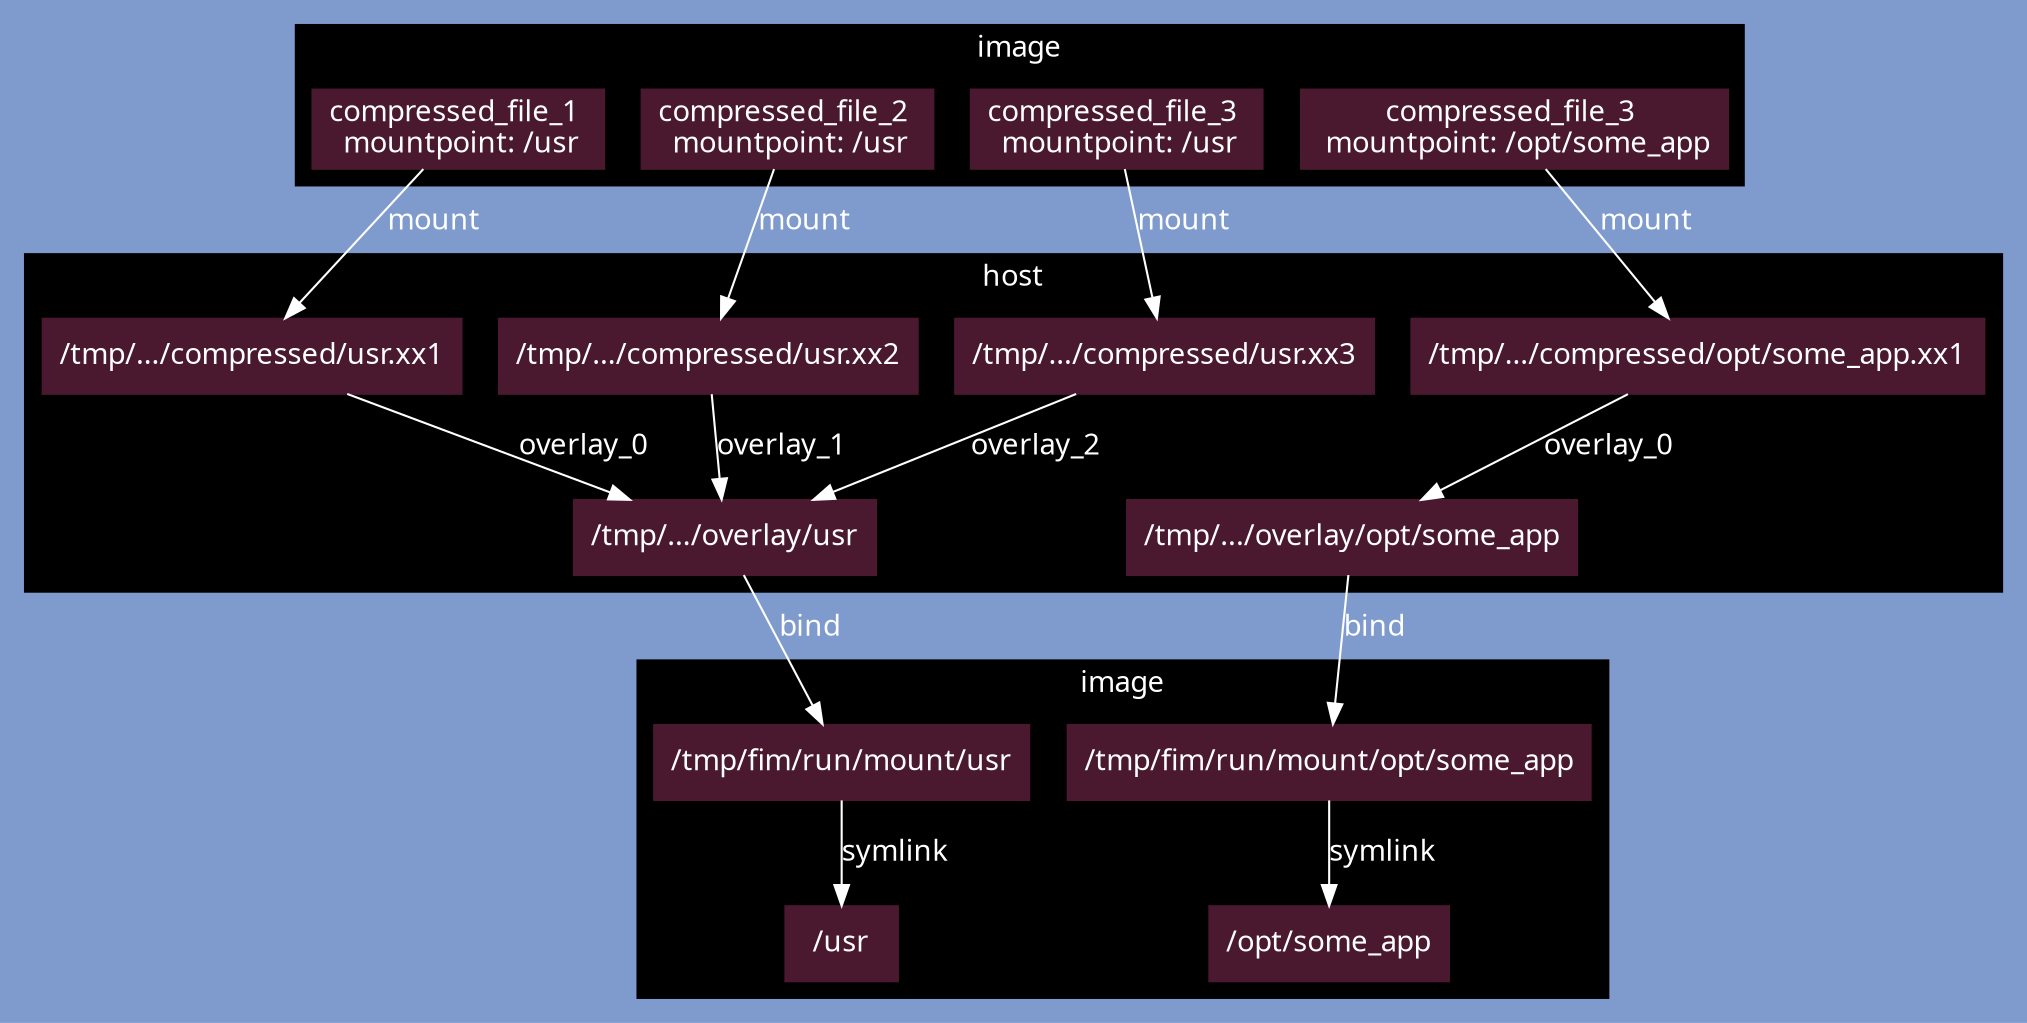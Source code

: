 # http://www.graphviz.org/content/cluster

digraph G {
  bgcolor="#7F9BCD"
  node [fontname = "Handlee", shape=box, fontcolor=white, color="#4A192F", bgcolor=white, style=filled]
  graph [fontname = "Handlee", fontcolor=white]
  edge [fontname = "Handlee", fontcolor=white]
  
  
  subgraph cluster_0
  {
    compressed_file_1 [label= <compressed_file_1 <br/> mountpoint: /usr>]
    compressed_file_2 [label= <compressed_file_2 <br/> mountpoint: /usr>]
    compressed_file_3 [label= <compressed_file_3 <br/> mountpoint: /usr>]
    compressed_file_4 [label= <compressed_file_3 <br/> mountpoint: /opt/some_app>]
    bgcolor=black
    label = "image"
  }
  
  
  subgraph cluster_1
  {
    compressed_file_1 -> "/tmp/.../compressed/usr.xx1" [color=white, label="mount"]
    compressed_file_2 -> "/tmp/.../compressed/usr.xx2" [color=white, label="mount"]
    compressed_file_3 -> "/tmp/.../compressed/usr.xx3" [color=white, label="mount"]
    compressed_file_4 -> "/tmp/.../compressed/opt/some_app.xx1" [color=white, label="mount"]
    "/tmp/.../compressed/usr.xx1" -> "/tmp/.../overlay/usr" [color=white, label="overlay_0"]
    "/tmp/.../compressed/usr.xx2" -> "/tmp/.../overlay/usr" [color=white, label="overlay_1"]
    "/tmp/.../compressed/usr.xx3" -> "/tmp/.../overlay/usr" [color=white, label="overlay_2"]
    "/tmp/.../compressed/opt/some_app.xx1" -> "/tmp/.../overlay/opt/some_app" [color=white, label="overlay_0"]
    bgcolor=black
    label = "host"
  }
  
  subgraph cluster_2
  {
    "/tmp/.../overlay/usr" -> "/tmp/fim/run/mount/usr" [color=white, label="bind"]
    "/tmp/.../overlay/opt/some_app" -> "/tmp/fim/run/mount/opt/some_app" [color=white, label="bind"]
    "/tmp/fim/run/mount/usr" -> "/usr" [color=white, label="symlink"]
    "/tmp/fim/run/mount/opt/some_app" -> "/opt/some_app" [color=white, label="symlink"]
    bgcolor=black
    label = "image"
  }
}
